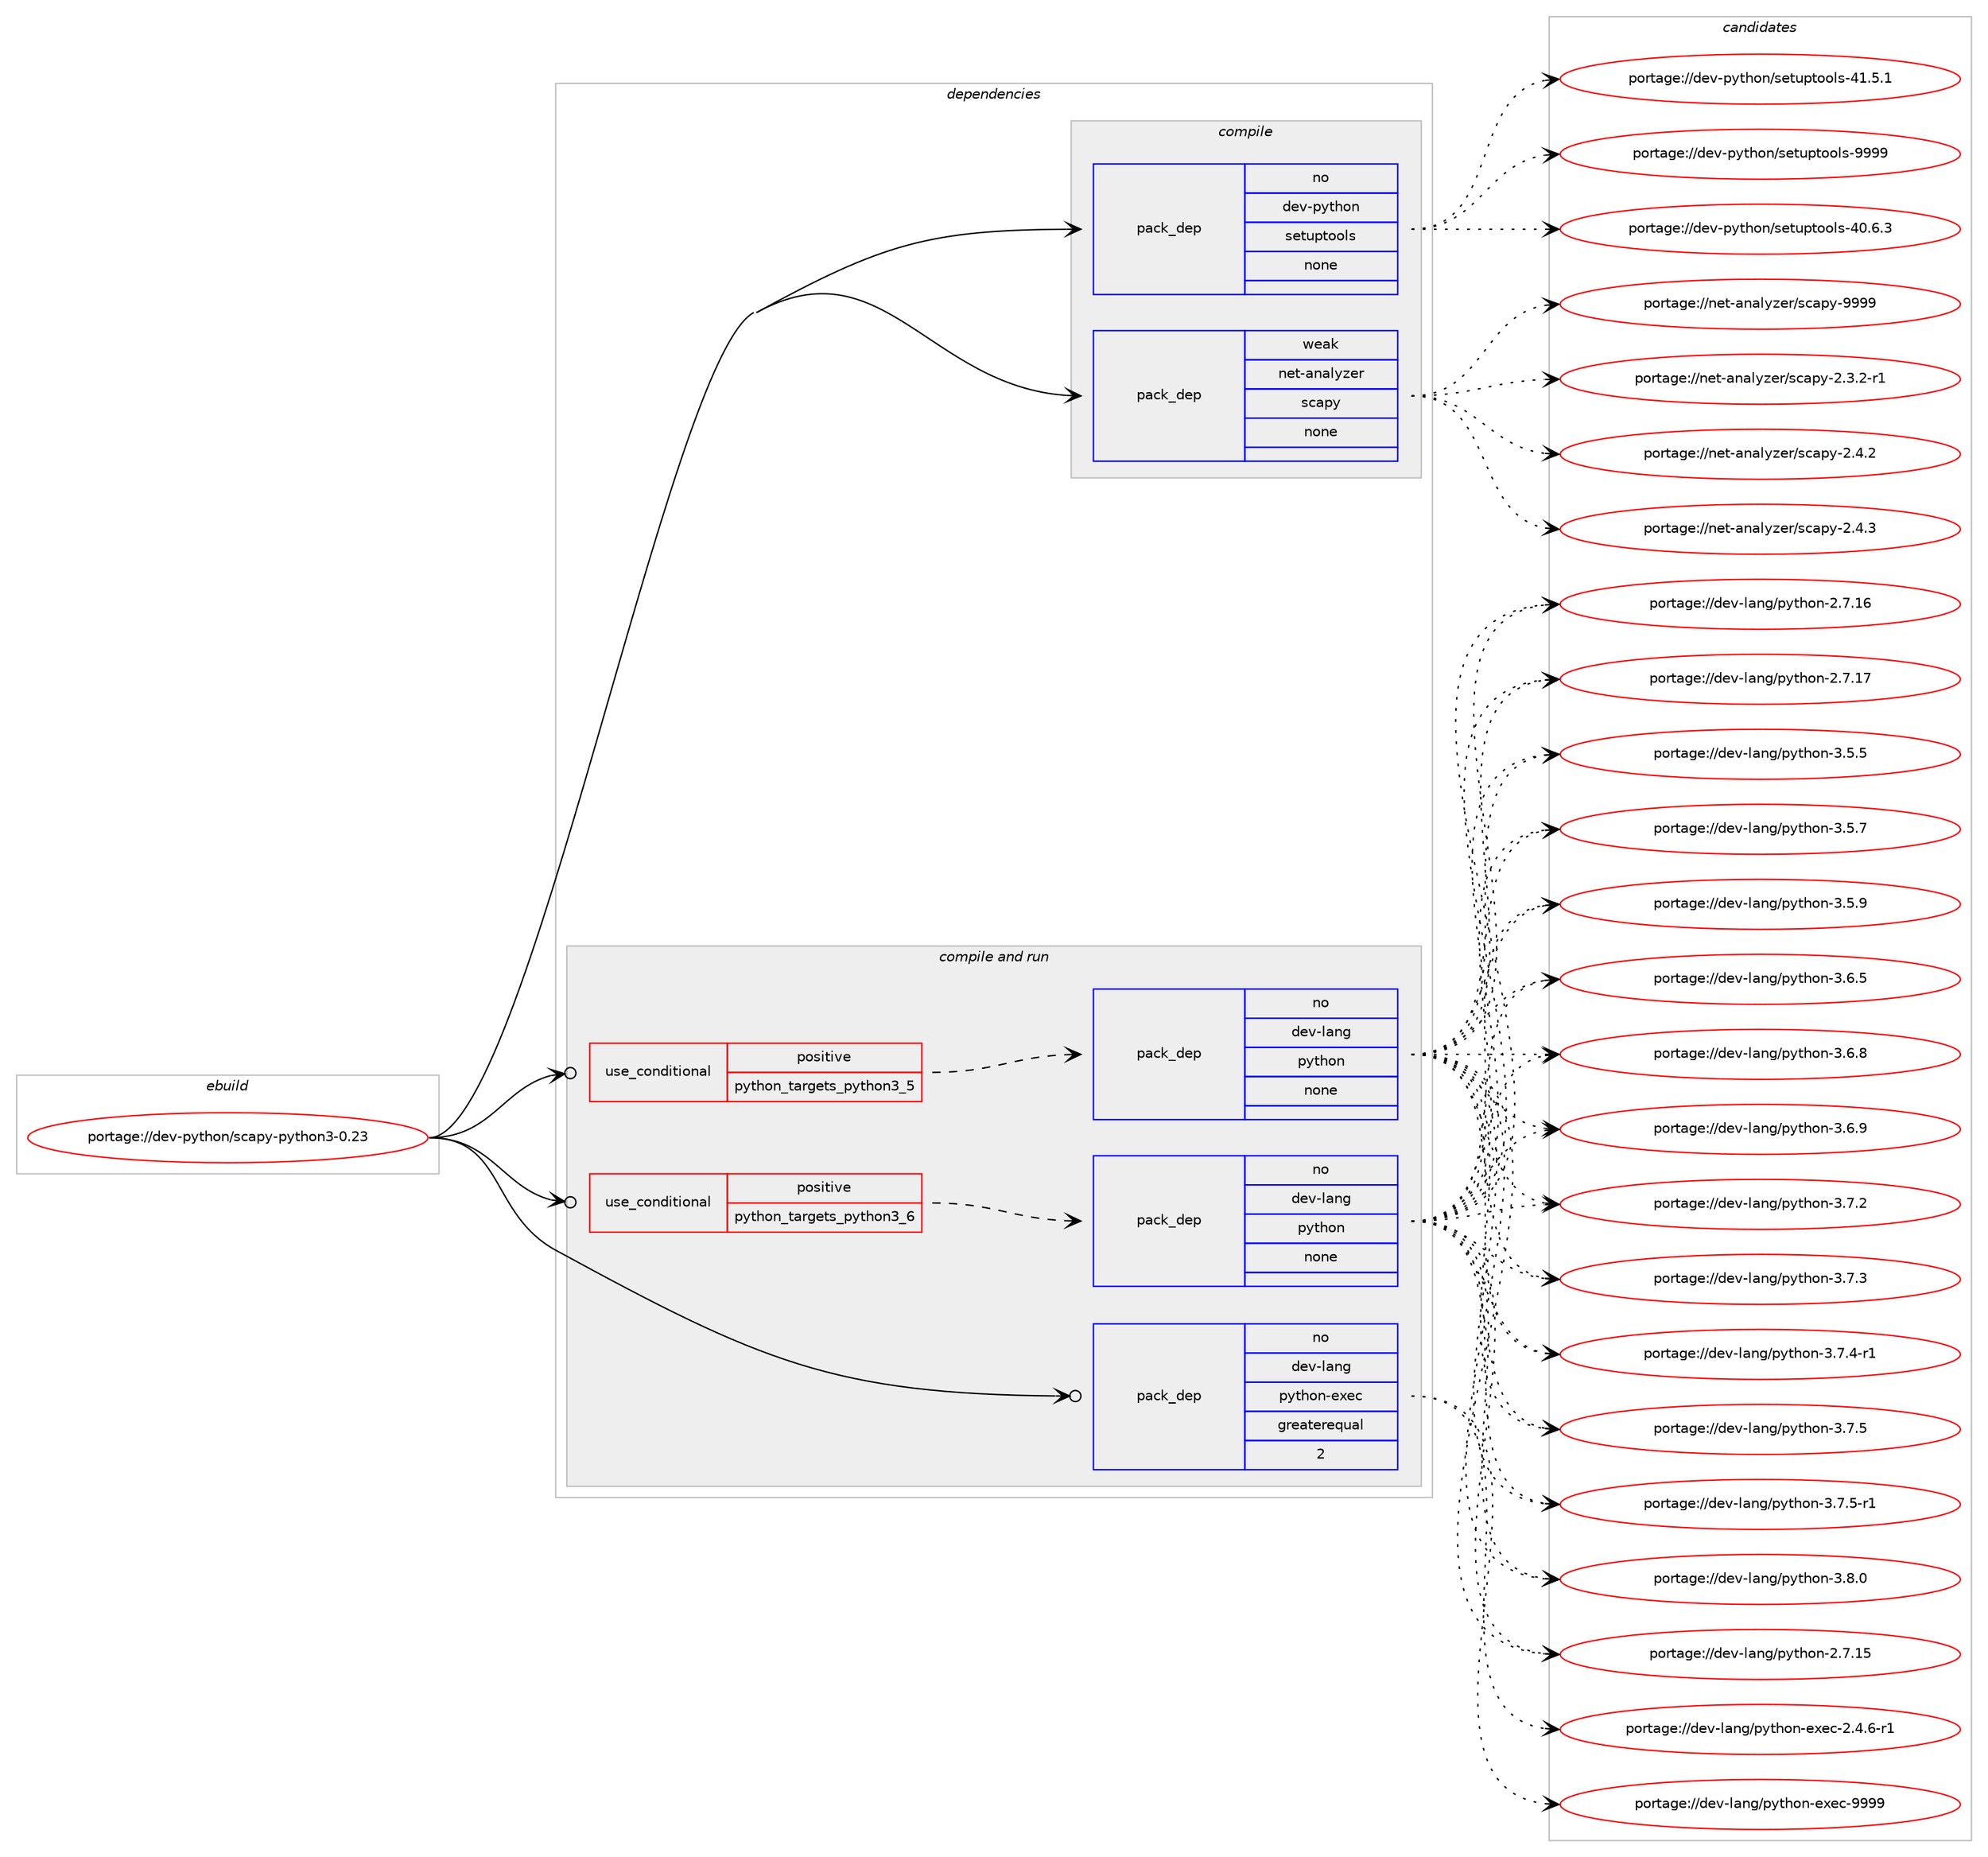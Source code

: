 digraph prolog {

# *************
# Graph options
# *************

newrank=true;
concentrate=true;
compound=true;
graph [rankdir=LR,fontname=Helvetica,fontsize=10,ranksep=1.5];#, ranksep=2.5, nodesep=0.2];
edge  [arrowhead=vee];
node  [fontname=Helvetica,fontsize=10];

# **********
# The ebuild
# **********

subgraph cluster_leftcol {
color=gray;
rank=same;
label=<<i>ebuild</i>>;
id [label="portage://dev-python/scapy-python3-0.23", color=red, width=4, href="../dev-python/scapy-python3-0.23.svg"];
}

# ****************
# The dependencies
# ****************

subgraph cluster_midcol {
color=gray;
label=<<i>dependencies</i>>;
subgraph cluster_compile {
fillcolor="#eeeeee";
style=filled;
label=<<i>compile</i>>;
subgraph pack129684 {
dependency171442 [label=<<TABLE BORDER="0" CELLBORDER="1" CELLSPACING="0" CELLPADDING="4" WIDTH="220"><TR><TD ROWSPAN="6" CELLPADDING="30">pack_dep</TD></TR><TR><TD WIDTH="110">no</TD></TR><TR><TD>dev-python</TD></TR><TR><TD>setuptools</TD></TR><TR><TD>none</TD></TR><TR><TD></TD></TR></TABLE>>, shape=none, color=blue];
}
id:e -> dependency171442:w [weight=20,style="solid",arrowhead="vee"];
subgraph pack129685 {
dependency171443 [label=<<TABLE BORDER="0" CELLBORDER="1" CELLSPACING="0" CELLPADDING="4" WIDTH="220"><TR><TD ROWSPAN="6" CELLPADDING="30">pack_dep</TD></TR><TR><TD WIDTH="110">weak</TD></TR><TR><TD>net-analyzer</TD></TR><TR><TD>scapy</TD></TR><TR><TD>none</TD></TR><TR><TD></TD></TR></TABLE>>, shape=none, color=blue];
}
id:e -> dependency171443:w [weight=20,style="solid",arrowhead="vee"];
}
subgraph cluster_compileandrun {
fillcolor="#eeeeee";
style=filled;
label=<<i>compile and run</i>>;
subgraph cond38355 {
dependency171444 [label=<<TABLE BORDER="0" CELLBORDER="1" CELLSPACING="0" CELLPADDING="4"><TR><TD ROWSPAN="3" CELLPADDING="10">use_conditional</TD></TR><TR><TD>positive</TD></TR><TR><TD>python_targets_python3_5</TD></TR></TABLE>>, shape=none, color=red];
subgraph pack129686 {
dependency171445 [label=<<TABLE BORDER="0" CELLBORDER="1" CELLSPACING="0" CELLPADDING="4" WIDTH="220"><TR><TD ROWSPAN="6" CELLPADDING="30">pack_dep</TD></TR><TR><TD WIDTH="110">no</TD></TR><TR><TD>dev-lang</TD></TR><TR><TD>python</TD></TR><TR><TD>none</TD></TR><TR><TD></TD></TR></TABLE>>, shape=none, color=blue];
}
dependency171444:e -> dependency171445:w [weight=20,style="dashed",arrowhead="vee"];
}
id:e -> dependency171444:w [weight=20,style="solid",arrowhead="odotvee"];
subgraph cond38356 {
dependency171446 [label=<<TABLE BORDER="0" CELLBORDER="1" CELLSPACING="0" CELLPADDING="4"><TR><TD ROWSPAN="3" CELLPADDING="10">use_conditional</TD></TR><TR><TD>positive</TD></TR><TR><TD>python_targets_python3_6</TD></TR></TABLE>>, shape=none, color=red];
subgraph pack129687 {
dependency171447 [label=<<TABLE BORDER="0" CELLBORDER="1" CELLSPACING="0" CELLPADDING="4" WIDTH="220"><TR><TD ROWSPAN="6" CELLPADDING="30">pack_dep</TD></TR><TR><TD WIDTH="110">no</TD></TR><TR><TD>dev-lang</TD></TR><TR><TD>python</TD></TR><TR><TD>none</TD></TR><TR><TD></TD></TR></TABLE>>, shape=none, color=blue];
}
dependency171446:e -> dependency171447:w [weight=20,style="dashed",arrowhead="vee"];
}
id:e -> dependency171446:w [weight=20,style="solid",arrowhead="odotvee"];
subgraph pack129688 {
dependency171448 [label=<<TABLE BORDER="0" CELLBORDER="1" CELLSPACING="0" CELLPADDING="4" WIDTH="220"><TR><TD ROWSPAN="6" CELLPADDING="30">pack_dep</TD></TR><TR><TD WIDTH="110">no</TD></TR><TR><TD>dev-lang</TD></TR><TR><TD>python-exec</TD></TR><TR><TD>greaterequal</TD></TR><TR><TD>2</TD></TR></TABLE>>, shape=none, color=blue];
}
id:e -> dependency171448:w [weight=20,style="solid",arrowhead="odotvee"];
}
subgraph cluster_run {
fillcolor="#eeeeee";
style=filled;
label=<<i>run</i>>;
}
}

# **************
# The candidates
# **************

subgraph cluster_choices {
rank=same;
color=gray;
label=<<i>candidates</i>>;

subgraph choice129684 {
color=black;
nodesep=1;
choiceportage100101118451121211161041111104711510111611711211611111110811545524846544651 [label="portage://dev-python/setuptools-40.6.3", color=red, width=4,href="../dev-python/setuptools-40.6.3.svg"];
choiceportage100101118451121211161041111104711510111611711211611111110811545524946534649 [label="portage://dev-python/setuptools-41.5.1", color=red, width=4,href="../dev-python/setuptools-41.5.1.svg"];
choiceportage10010111845112121116104111110471151011161171121161111111081154557575757 [label="portage://dev-python/setuptools-9999", color=red, width=4,href="../dev-python/setuptools-9999.svg"];
dependency171442:e -> choiceportage100101118451121211161041111104711510111611711211611111110811545524846544651:w [style=dotted,weight="100"];
dependency171442:e -> choiceportage100101118451121211161041111104711510111611711211611111110811545524946534649:w [style=dotted,weight="100"];
dependency171442:e -> choiceportage10010111845112121116104111110471151011161171121161111111081154557575757:w [style=dotted,weight="100"];
}
subgraph choice129685 {
color=black;
nodesep=1;
choiceportage1101011164597110971081211221011144711599971121214550465146504511449 [label="portage://net-analyzer/scapy-2.3.2-r1", color=red, width=4,href="../net-analyzer/scapy-2.3.2-r1.svg"];
choiceportage110101116459711097108121122101114471159997112121455046524650 [label="portage://net-analyzer/scapy-2.4.2", color=red, width=4,href="../net-analyzer/scapy-2.4.2.svg"];
choiceportage110101116459711097108121122101114471159997112121455046524651 [label="portage://net-analyzer/scapy-2.4.3", color=red, width=4,href="../net-analyzer/scapy-2.4.3.svg"];
choiceportage1101011164597110971081211221011144711599971121214557575757 [label="portage://net-analyzer/scapy-9999", color=red, width=4,href="../net-analyzer/scapy-9999.svg"];
dependency171443:e -> choiceportage1101011164597110971081211221011144711599971121214550465146504511449:w [style=dotted,weight="100"];
dependency171443:e -> choiceportage110101116459711097108121122101114471159997112121455046524650:w [style=dotted,weight="100"];
dependency171443:e -> choiceportage110101116459711097108121122101114471159997112121455046524651:w [style=dotted,weight="100"];
dependency171443:e -> choiceportage1101011164597110971081211221011144711599971121214557575757:w [style=dotted,weight="100"];
}
subgraph choice129686 {
color=black;
nodesep=1;
choiceportage10010111845108971101034711212111610411111045504655464953 [label="portage://dev-lang/python-2.7.15", color=red, width=4,href="../dev-lang/python-2.7.15.svg"];
choiceportage10010111845108971101034711212111610411111045504655464954 [label="portage://dev-lang/python-2.7.16", color=red, width=4,href="../dev-lang/python-2.7.16.svg"];
choiceportage10010111845108971101034711212111610411111045504655464955 [label="portage://dev-lang/python-2.7.17", color=red, width=4,href="../dev-lang/python-2.7.17.svg"];
choiceportage100101118451089711010347112121116104111110455146534653 [label="portage://dev-lang/python-3.5.5", color=red, width=4,href="../dev-lang/python-3.5.5.svg"];
choiceportage100101118451089711010347112121116104111110455146534655 [label="portage://dev-lang/python-3.5.7", color=red, width=4,href="../dev-lang/python-3.5.7.svg"];
choiceportage100101118451089711010347112121116104111110455146534657 [label="portage://dev-lang/python-3.5.9", color=red, width=4,href="../dev-lang/python-3.5.9.svg"];
choiceportage100101118451089711010347112121116104111110455146544653 [label="portage://dev-lang/python-3.6.5", color=red, width=4,href="../dev-lang/python-3.6.5.svg"];
choiceportage100101118451089711010347112121116104111110455146544656 [label="portage://dev-lang/python-3.6.8", color=red, width=4,href="../dev-lang/python-3.6.8.svg"];
choiceportage100101118451089711010347112121116104111110455146544657 [label="portage://dev-lang/python-3.6.9", color=red, width=4,href="../dev-lang/python-3.6.9.svg"];
choiceportage100101118451089711010347112121116104111110455146554650 [label="portage://dev-lang/python-3.7.2", color=red, width=4,href="../dev-lang/python-3.7.2.svg"];
choiceportage100101118451089711010347112121116104111110455146554651 [label="portage://dev-lang/python-3.7.3", color=red, width=4,href="../dev-lang/python-3.7.3.svg"];
choiceportage1001011184510897110103471121211161041111104551465546524511449 [label="portage://dev-lang/python-3.7.4-r1", color=red, width=4,href="../dev-lang/python-3.7.4-r1.svg"];
choiceportage100101118451089711010347112121116104111110455146554653 [label="portage://dev-lang/python-3.7.5", color=red, width=4,href="../dev-lang/python-3.7.5.svg"];
choiceportage1001011184510897110103471121211161041111104551465546534511449 [label="portage://dev-lang/python-3.7.5-r1", color=red, width=4,href="../dev-lang/python-3.7.5-r1.svg"];
choiceportage100101118451089711010347112121116104111110455146564648 [label="portage://dev-lang/python-3.8.0", color=red, width=4,href="../dev-lang/python-3.8.0.svg"];
dependency171445:e -> choiceportage10010111845108971101034711212111610411111045504655464953:w [style=dotted,weight="100"];
dependency171445:e -> choiceportage10010111845108971101034711212111610411111045504655464954:w [style=dotted,weight="100"];
dependency171445:e -> choiceportage10010111845108971101034711212111610411111045504655464955:w [style=dotted,weight="100"];
dependency171445:e -> choiceportage100101118451089711010347112121116104111110455146534653:w [style=dotted,weight="100"];
dependency171445:e -> choiceportage100101118451089711010347112121116104111110455146534655:w [style=dotted,weight="100"];
dependency171445:e -> choiceportage100101118451089711010347112121116104111110455146534657:w [style=dotted,weight="100"];
dependency171445:e -> choiceportage100101118451089711010347112121116104111110455146544653:w [style=dotted,weight="100"];
dependency171445:e -> choiceportage100101118451089711010347112121116104111110455146544656:w [style=dotted,weight="100"];
dependency171445:e -> choiceportage100101118451089711010347112121116104111110455146544657:w [style=dotted,weight="100"];
dependency171445:e -> choiceportage100101118451089711010347112121116104111110455146554650:w [style=dotted,weight="100"];
dependency171445:e -> choiceportage100101118451089711010347112121116104111110455146554651:w [style=dotted,weight="100"];
dependency171445:e -> choiceportage1001011184510897110103471121211161041111104551465546524511449:w [style=dotted,weight="100"];
dependency171445:e -> choiceportage100101118451089711010347112121116104111110455146554653:w [style=dotted,weight="100"];
dependency171445:e -> choiceportage1001011184510897110103471121211161041111104551465546534511449:w [style=dotted,weight="100"];
dependency171445:e -> choiceportage100101118451089711010347112121116104111110455146564648:w [style=dotted,weight="100"];
}
subgraph choice129687 {
color=black;
nodesep=1;
choiceportage10010111845108971101034711212111610411111045504655464953 [label="portage://dev-lang/python-2.7.15", color=red, width=4,href="../dev-lang/python-2.7.15.svg"];
choiceportage10010111845108971101034711212111610411111045504655464954 [label="portage://dev-lang/python-2.7.16", color=red, width=4,href="../dev-lang/python-2.7.16.svg"];
choiceportage10010111845108971101034711212111610411111045504655464955 [label="portage://dev-lang/python-2.7.17", color=red, width=4,href="../dev-lang/python-2.7.17.svg"];
choiceportage100101118451089711010347112121116104111110455146534653 [label="portage://dev-lang/python-3.5.5", color=red, width=4,href="../dev-lang/python-3.5.5.svg"];
choiceportage100101118451089711010347112121116104111110455146534655 [label="portage://dev-lang/python-3.5.7", color=red, width=4,href="../dev-lang/python-3.5.7.svg"];
choiceportage100101118451089711010347112121116104111110455146534657 [label="portage://dev-lang/python-3.5.9", color=red, width=4,href="../dev-lang/python-3.5.9.svg"];
choiceportage100101118451089711010347112121116104111110455146544653 [label="portage://dev-lang/python-3.6.5", color=red, width=4,href="../dev-lang/python-3.6.5.svg"];
choiceportage100101118451089711010347112121116104111110455146544656 [label="portage://dev-lang/python-3.6.8", color=red, width=4,href="../dev-lang/python-3.6.8.svg"];
choiceportage100101118451089711010347112121116104111110455146544657 [label="portage://dev-lang/python-3.6.9", color=red, width=4,href="../dev-lang/python-3.6.9.svg"];
choiceportage100101118451089711010347112121116104111110455146554650 [label="portage://dev-lang/python-3.7.2", color=red, width=4,href="../dev-lang/python-3.7.2.svg"];
choiceportage100101118451089711010347112121116104111110455146554651 [label="portage://dev-lang/python-3.7.3", color=red, width=4,href="../dev-lang/python-3.7.3.svg"];
choiceportage1001011184510897110103471121211161041111104551465546524511449 [label="portage://dev-lang/python-3.7.4-r1", color=red, width=4,href="../dev-lang/python-3.7.4-r1.svg"];
choiceportage100101118451089711010347112121116104111110455146554653 [label="portage://dev-lang/python-3.7.5", color=red, width=4,href="../dev-lang/python-3.7.5.svg"];
choiceportage1001011184510897110103471121211161041111104551465546534511449 [label="portage://dev-lang/python-3.7.5-r1", color=red, width=4,href="../dev-lang/python-3.7.5-r1.svg"];
choiceportage100101118451089711010347112121116104111110455146564648 [label="portage://dev-lang/python-3.8.0", color=red, width=4,href="../dev-lang/python-3.8.0.svg"];
dependency171447:e -> choiceportage10010111845108971101034711212111610411111045504655464953:w [style=dotted,weight="100"];
dependency171447:e -> choiceportage10010111845108971101034711212111610411111045504655464954:w [style=dotted,weight="100"];
dependency171447:e -> choiceportage10010111845108971101034711212111610411111045504655464955:w [style=dotted,weight="100"];
dependency171447:e -> choiceportage100101118451089711010347112121116104111110455146534653:w [style=dotted,weight="100"];
dependency171447:e -> choiceportage100101118451089711010347112121116104111110455146534655:w [style=dotted,weight="100"];
dependency171447:e -> choiceportage100101118451089711010347112121116104111110455146534657:w [style=dotted,weight="100"];
dependency171447:e -> choiceportage100101118451089711010347112121116104111110455146544653:w [style=dotted,weight="100"];
dependency171447:e -> choiceportage100101118451089711010347112121116104111110455146544656:w [style=dotted,weight="100"];
dependency171447:e -> choiceportage100101118451089711010347112121116104111110455146544657:w [style=dotted,weight="100"];
dependency171447:e -> choiceportage100101118451089711010347112121116104111110455146554650:w [style=dotted,weight="100"];
dependency171447:e -> choiceportage100101118451089711010347112121116104111110455146554651:w [style=dotted,weight="100"];
dependency171447:e -> choiceportage1001011184510897110103471121211161041111104551465546524511449:w [style=dotted,weight="100"];
dependency171447:e -> choiceportage100101118451089711010347112121116104111110455146554653:w [style=dotted,weight="100"];
dependency171447:e -> choiceportage1001011184510897110103471121211161041111104551465546534511449:w [style=dotted,weight="100"];
dependency171447:e -> choiceportage100101118451089711010347112121116104111110455146564648:w [style=dotted,weight="100"];
}
subgraph choice129688 {
color=black;
nodesep=1;
choiceportage10010111845108971101034711212111610411111045101120101994550465246544511449 [label="portage://dev-lang/python-exec-2.4.6-r1", color=red, width=4,href="../dev-lang/python-exec-2.4.6-r1.svg"];
choiceportage10010111845108971101034711212111610411111045101120101994557575757 [label="portage://dev-lang/python-exec-9999", color=red, width=4,href="../dev-lang/python-exec-9999.svg"];
dependency171448:e -> choiceportage10010111845108971101034711212111610411111045101120101994550465246544511449:w [style=dotted,weight="100"];
dependency171448:e -> choiceportage10010111845108971101034711212111610411111045101120101994557575757:w [style=dotted,weight="100"];
}
}

}
